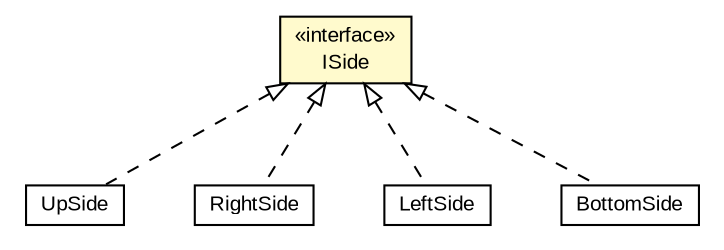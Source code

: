 #!/usr/local/bin/dot
#
# Class diagram 
# Generated by UMLGraph version R5_6-24-gf6e263 (http://www.umlgraph.org/)
#

digraph G {
	edge [fontname="arial",fontsize=10,labelfontname="arial",labelfontsize=10];
	node [fontname="arial",fontsize=10,shape=plaintext];
	nodesep=0.25;
	ranksep=0.5;
	// com.id.droneapi.impl.algorithm.v2.sides.UpSide
	c1878 [label=<<table title="com.id.droneapi.impl.algorithm.v2.sides.UpSide" border="0" cellborder="1" cellspacing="0" cellpadding="2" port="p" href="./UpSide.html">
		<tr><td><table border="0" cellspacing="0" cellpadding="1">
<tr><td align="center" balign="center"> UpSide </td></tr>
		</table></td></tr>
		</table>>, URL="./UpSide.html", fontname="arial", fontcolor="black", fontsize=10.0];
	// com.id.droneapi.impl.algorithm.v2.sides.RightSide
	c1881 [label=<<table title="com.id.droneapi.impl.algorithm.v2.sides.RightSide" border="0" cellborder="1" cellspacing="0" cellpadding="2" port="p" href="./RightSide.html">
		<tr><td><table border="0" cellspacing="0" cellpadding="1">
<tr><td align="center" balign="center"> RightSide </td></tr>
		</table></td></tr>
		</table>>, URL="./RightSide.html", fontname="arial", fontcolor="black", fontsize=10.0];
	// com.id.droneapi.impl.algorithm.v2.sides.LeftSide
	c1882 [label=<<table title="com.id.droneapi.impl.algorithm.v2.sides.LeftSide" border="0" cellborder="1" cellspacing="0" cellpadding="2" port="p" href="./LeftSide.html">
		<tr><td><table border="0" cellspacing="0" cellpadding="1">
<tr><td align="center" balign="center"> LeftSide </td></tr>
		</table></td></tr>
		</table>>, URL="./LeftSide.html", fontname="arial", fontcolor="black", fontsize=10.0];
	// com.id.droneapi.impl.algorithm.v2.sides.ISide
	c1883 [label=<<table title="com.id.droneapi.impl.algorithm.v2.sides.ISide" border="0" cellborder="1" cellspacing="0" cellpadding="2" port="p" bgcolor="lemonChiffon" href="./ISide.html">
		<tr><td><table border="0" cellspacing="0" cellpadding="1">
<tr><td align="center" balign="center"> &#171;interface&#187; </td></tr>
<tr><td align="center" balign="center"> ISide </td></tr>
		</table></td></tr>
		</table>>, URL="./ISide.html", fontname="arial", fontcolor="black", fontsize=10.0];
	// com.id.droneapi.impl.algorithm.v2.sides.BottomSide
	c1885 [label=<<table title="com.id.droneapi.impl.algorithm.v2.sides.BottomSide" border="0" cellborder="1" cellspacing="0" cellpadding="2" port="p" href="./BottomSide.html">
		<tr><td><table border="0" cellspacing="0" cellpadding="1">
<tr><td align="center" balign="center"> BottomSide </td></tr>
		</table></td></tr>
		</table>>, URL="./BottomSide.html", fontname="arial", fontcolor="black", fontsize=10.0];
	//com.id.droneapi.impl.algorithm.v2.sides.UpSide implements com.id.droneapi.impl.algorithm.v2.sides.ISide
	c1883:p -> c1878:p [dir=back,arrowtail=empty,style=dashed];
	//com.id.droneapi.impl.algorithm.v2.sides.RightSide implements com.id.droneapi.impl.algorithm.v2.sides.ISide
	c1883:p -> c1881:p [dir=back,arrowtail=empty,style=dashed];
	//com.id.droneapi.impl.algorithm.v2.sides.LeftSide implements com.id.droneapi.impl.algorithm.v2.sides.ISide
	c1883:p -> c1882:p [dir=back,arrowtail=empty,style=dashed];
	//com.id.droneapi.impl.algorithm.v2.sides.BottomSide implements com.id.droneapi.impl.algorithm.v2.sides.ISide
	c1883:p -> c1885:p [dir=back,arrowtail=empty,style=dashed];
}

